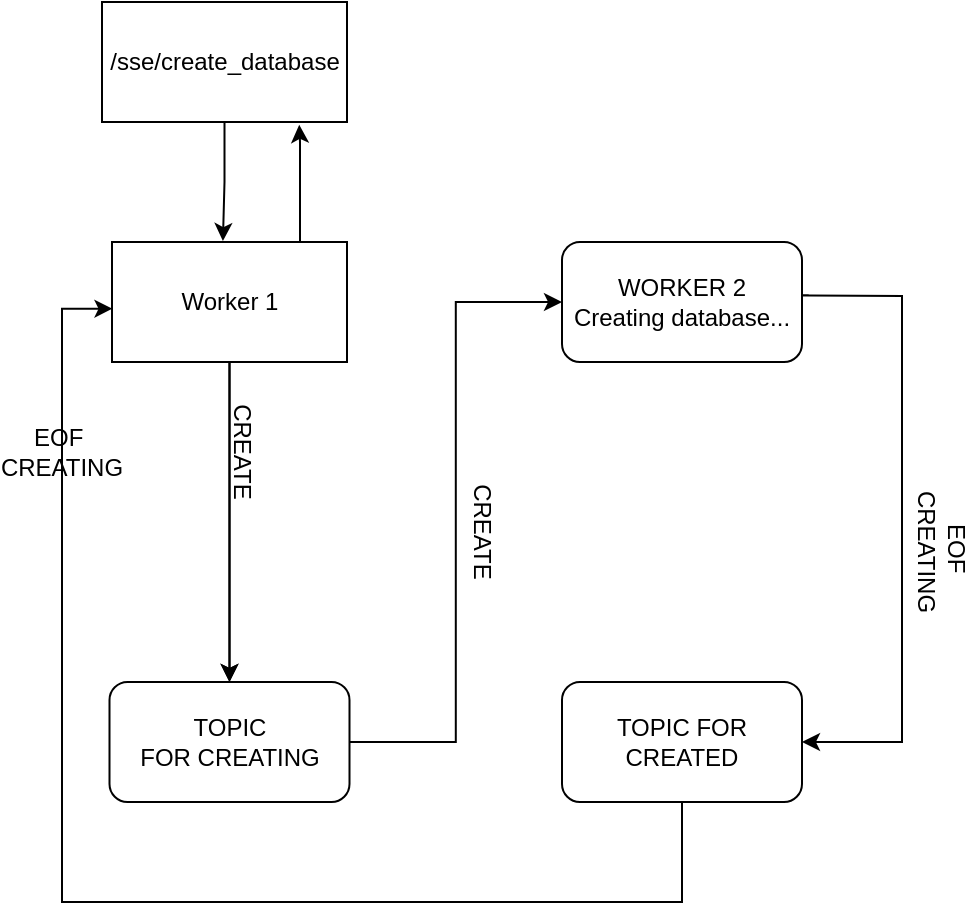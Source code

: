 <mxfile version="24.0.6" type="device">
  <diagram name="Страница — 1" id="8Q013fQCWC9YTyiD1MKi">
    <mxGraphModel dx="970" dy="540" grid="1" gridSize="10" guides="1" tooltips="1" connect="1" arrows="1" fold="1" page="1" pageScale="1" pageWidth="827" pageHeight="1169" math="0" shadow="0">
      <root>
        <mxCell id="0" />
        <mxCell id="1" parent="0" />
        <mxCell id="kbCaMPTGr7TVtiiLFRXt-17" style="edgeStyle=orthogonalEdgeStyle;rounded=0;orthogonalLoop=1;jettySize=auto;html=1;exitX=0.5;exitY=0;exitDx=0;exitDy=0;entryX=0.805;entryY=1.024;entryDx=0;entryDy=0;entryPerimeter=0;" edge="1" parent="1" target="kbCaMPTGr7TVtiiLFRXt-3">
          <mxGeometry relative="1" as="geometry">
            <mxPoint x="123.75" y="520" as="sourcePoint" />
            <mxPoint x="151.875" y="460" as="targetPoint" />
            <Array as="points">
              <mxPoint x="159" y="520" />
              <mxPoint x="159" y="460" />
            </Array>
          </mxGeometry>
        </mxCell>
        <mxCell id="kbCaMPTGr7TVtiiLFRXt-27" style="edgeStyle=orthogonalEdgeStyle;rounded=0;orthogonalLoop=1;jettySize=auto;html=1;exitX=0.5;exitY=1;exitDx=0;exitDy=0;" edge="1" parent="1" source="kbCaMPTGr7TVtiiLFRXt-2" target="kbCaMPTGr7TVtiiLFRXt-22">
          <mxGeometry relative="1" as="geometry" />
        </mxCell>
        <mxCell id="kbCaMPTGr7TVtiiLFRXt-28" style="edgeStyle=orthogonalEdgeStyle;rounded=0;orthogonalLoop=1;jettySize=auto;html=1;exitX=0.5;exitY=1;exitDx=0;exitDy=0;entryX=0.5;entryY=0;entryDx=0;entryDy=0;" edge="1" parent="1" source="kbCaMPTGr7TVtiiLFRXt-2" target="kbCaMPTGr7TVtiiLFRXt-22">
          <mxGeometry relative="1" as="geometry" />
        </mxCell>
        <mxCell id="kbCaMPTGr7TVtiiLFRXt-2" value="Worker 1" style="rounded=0;whiteSpace=wrap;html=1;" vertex="1" parent="1">
          <mxGeometry x="65" y="510" width="117.5" height="60" as="geometry" />
        </mxCell>
        <mxCell id="kbCaMPTGr7TVtiiLFRXt-3" value="/sse/create_database" style="rounded=0;whiteSpace=wrap;html=1;" vertex="1" parent="1">
          <mxGeometry x="60" y="390" width="122.5" height="60" as="geometry" />
        </mxCell>
        <mxCell id="kbCaMPTGr7TVtiiLFRXt-5" style="edgeStyle=orthogonalEdgeStyle;rounded=0;orthogonalLoop=1;jettySize=auto;html=1;entryX=0.472;entryY=-0.008;entryDx=0;entryDy=0;entryPerimeter=0;" edge="1" parent="1" source="kbCaMPTGr7TVtiiLFRXt-3" target="kbCaMPTGr7TVtiiLFRXt-2">
          <mxGeometry relative="1" as="geometry" />
        </mxCell>
        <mxCell id="kbCaMPTGr7TVtiiLFRXt-7" value="CREATE" style="text;html=1;align=center;verticalAlign=middle;whiteSpace=wrap;rounded=0;rotation=90;" vertex="1" parent="1">
          <mxGeometry x="100" y="600" width="60" height="30" as="geometry" />
        </mxCell>
        <mxCell id="kbCaMPTGr7TVtiiLFRXt-24" style="edgeStyle=orthogonalEdgeStyle;rounded=0;orthogonalLoop=1;jettySize=auto;html=1;exitX=1.028;exitY=0.444;exitDx=0;exitDy=0;entryX=1;entryY=0.5;entryDx=0;entryDy=0;exitPerimeter=0;" edge="1" parent="1" source="kbCaMPTGr7TVtiiLFRXt-8" target="kbCaMPTGr7TVtiiLFRXt-23">
          <mxGeometry relative="1" as="geometry">
            <mxPoint x="414" y="540" as="sourcePoint" />
            <mxPoint x="444" y="770" as="targetPoint" />
            <Array as="points">
              <mxPoint x="383" y="537" />
              <mxPoint x="460" y="537" />
              <mxPoint x="460" y="760" />
            </Array>
          </mxGeometry>
        </mxCell>
        <mxCell id="kbCaMPTGr7TVtiiLFRXt-8" value="WORKER 2&lt;div&gt;Creating database...&lt;/div&gt;" style="rounded=1;whiteSpace=wrap;html=1;" vertex="1" parent="1">
          <mxGeometry x="290" y="510" width="120" height="60" as="geometry" />
        </mxCell>
        <mxCell id="kbCaMPTGr7TVtiiLFRXt-11" value="CREATE" style="text;html=1;align=center;verticalAlign=middle;whiteSpace=wrap;rounded=0;rotation=90;" vertex="1" parent="1">
          <mxGeometry x="220" y="640" width="60" height="30" as="geometry" />
        </mxCell>
        <mxCell id="kbCaMPTGr7TVtiiLFRXt-15" value="EOF&amp;nbsp;&lt;div&gt;CREATING&lt;/div&gt;" style="text;html=1;align=center;verticalAlign=middle;whiteSpace=wrap;rounded=0;" vertex="1" parent="1">
          <mxGeometry x="10" y="600" width="60" height="30" as="geometry" />
        </mxCell>
        <mxCell id="kbCaMPTGr7TVtiiLFRXt-21" value="EOF&amp;nbsp;&lt;div&gt;CREATING&lt;/div&gt;" style="text;html=1;align=center;verticalAlign=middle;whiteSpace=wrap;rounded=0;rotation=90;" vertex="1" parent="1">
          <mxGeometry x="450" y="650" width="60" height="30" as="geometry" />
        </mxCell>
        <mxCell id="kbCaMPTGr7TVtiiLFRXt-31" style="edgeStyle=orthogonalEdgeStyle;rounded=0;orthogonalLoop=1;jettySize=auto;html=1;entryX=0;entryY=0.5;entryDx=0;entryDy=0;" edge="1" parent="1" source="kbCaMPTGr7TVtiiLFRXt-22" target="kbCaMPTGr7TVtiiLFRXt-8">
          <mxGeometry relative="1" as="geometry" />
        </mxCell>
        <mxCell id="kbCaMPTGr7TVtiiLFRXt-22" value="TOPIC&lt;br&gt;FOR CREATING" style="rounded=1;whiteSpace=wrap;html=1;" vertex="1" parent="1">
          <mxGeometry x="63.75" y="730" width="120" height="60" as="geometry" />
        </mxCell>
        <mxCell id="kbCaMPTGr7TVtiiLFRXt-26" style="edgeStyle=orthogonalEdgeStyle;rounded=0;orthogonalLoop=1;jettySize=auto;html=1;entryX=0.002;entryY=0.556;entryDx=0;entryDy=0;entryPerimeter=0;" edge="1" parent="1" source="kbCaMPTGr7TVtiiLFRXt-23" target="kbCaMPTGr7TVtiiLFRXt-2">
          <mxGeometry relative="1" as="geometry">
            <mxPoint x="40" y="680" as="targetPoint" />
            <Array as="points">
              <mxPoint x="350" y="840" />
              <mxPoint x="40" y="840" />
              <mxPoint x="40" y="543" />
            </Array>
          </mxGeometry>
        </mxCell>
        <mxCell id="kbCaMPTGr7TVtiiLFRXt-23" value="TOPIC FOR CREATED" style="rounded=1;whiteSpace=wrap;html=1;" vertex="1" parent="1">
          <mxGeometry x="290" y="730" width="120" height="60" as="geometry" />
        </mxCell>
      </root>
    </mxGraphModel>
  </diagram>
</mxfile>
